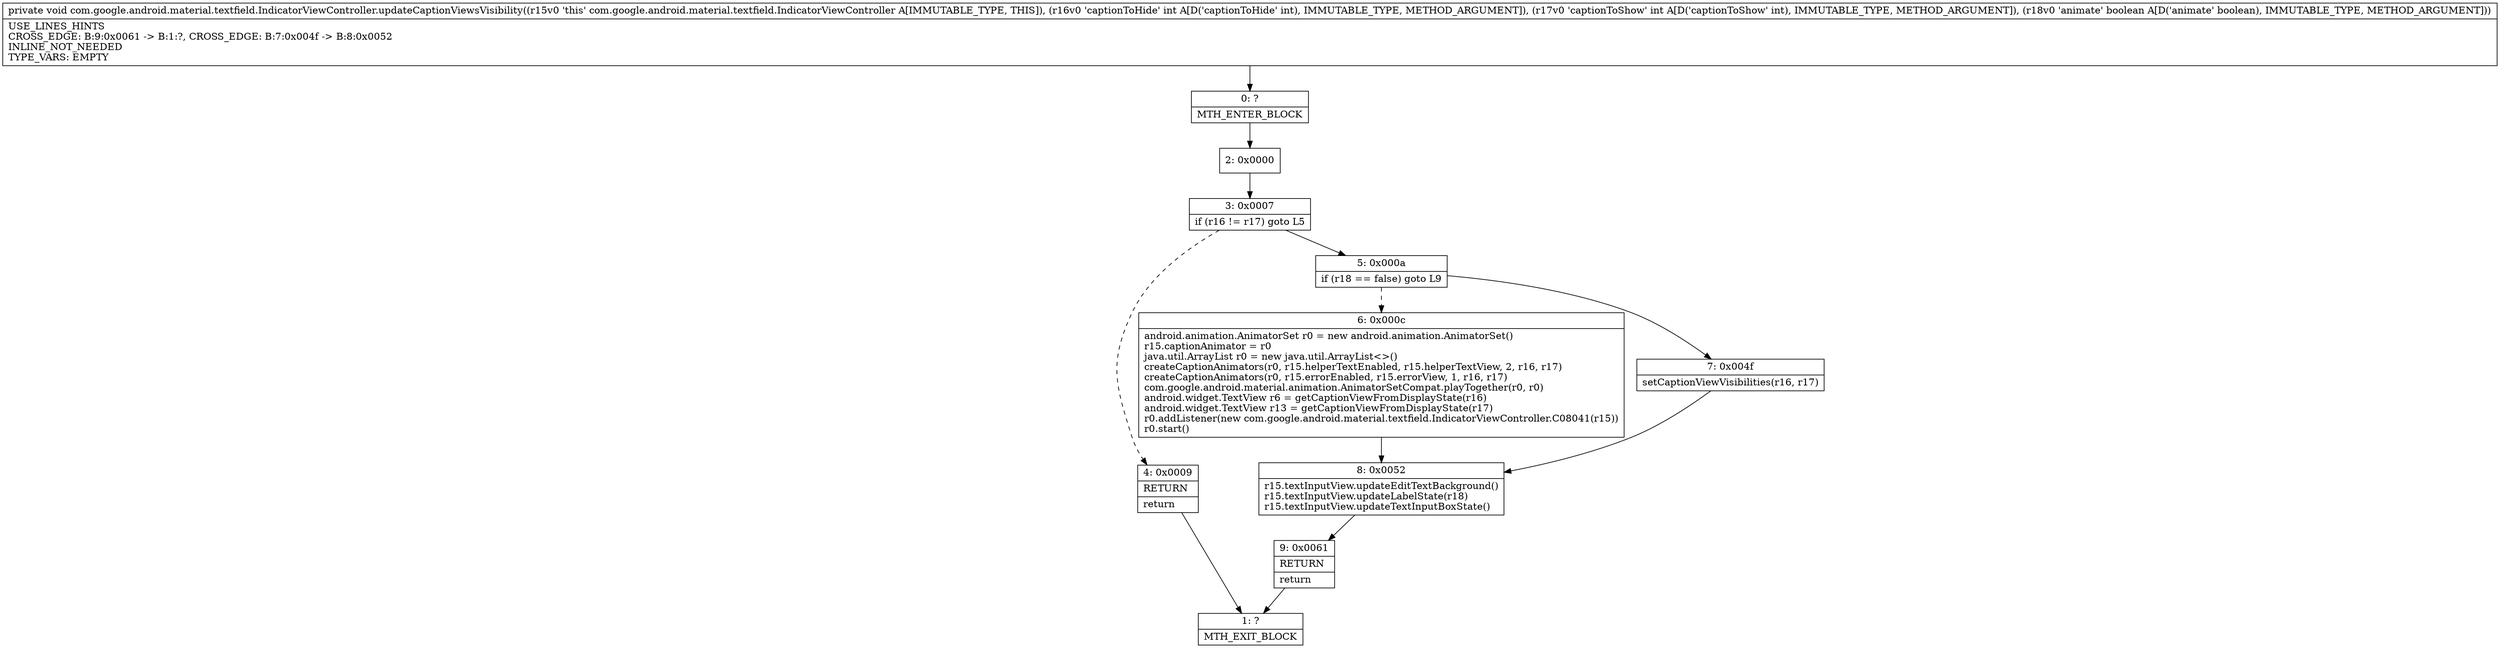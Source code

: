 digraph "CFG forcom.google.android.material.textfield.IndicatorViewController.updateCaptionViewsVisibility(IIZ)V" {
Node_0 [shape=record,label="{0\:\ ?|MTH_ENTER_BLOCK\l}"];
Node_2 [shape=record,label="{2\:\ 0x0000}"];
Node_3 [shape=record,label="{3\:\ 0x0007|if (r16 != r17) goto L5\l}"];
Node_4 [shape=record,label="{4\:\ 0x0009|RETURN\l|return\l}"];
Node_1 [shape=record,label="{1\:\ ?|MTH_EXIT_BLOCK\l}"];
Node_5 [shape=record,label="{5\:\ 0x000a|if (r18 == false) goto L9\l}"];
Node_6 [shape=record,label="{6\:\ 0x000c|android.animation.AnimatorSet r0 = new android.animation.AnimatorSet()\lr15.captionAnimator = r0\ljava.util.ArrayList r0 = new java.util.ArrayList\<\>()\lcreateCaptionAnimators(r0, r15.helperTextEnabled, r15.helperTextView, 2, r16, r17)\lcreateCaptionAnimators(r0, r15.errorEnabled, r15.errorView, 1, r16, r17)\lcom.google.android.material.animation.AnimatorSetCompat.playTogether(r0, r0)\landroid.widget.TextView r6 = getCaptionViewFromDisplayState(r16)\landroid.widget.TextView r13 = getCaptionViewFromDisplayState(r17)\lr0.addListener(new com.google.android.material.textfield.IndicatorViewController.C08041(r15))\lr0.start()\l}"];
Node_8 [shape=record,label="{8\:\ 0x0052|r15.textInputView.updateEditTextBackground()\lr15.textInputView.updateLabelState(r18)\lr15.textInputView.updateTextInputBoxState()\l}"];
Node_9 [shape=record,label="{9\:\ 0x0061|RETURN\l|return\l}"];
Node_7 [shape=record,label="{7\:\ 0x004f|setCaptionViewVisibilities(r16, r17)\l}"];
MethodNode[shape=record,label="{private void com.google.android.material.textfield.IndicatorViewController.updateCaptionViewsVisibility((r15v0 'this' com.google.android.material.textfield.IndicatorViewController A[IMMUTABLE_TYPE, THIS]), (r16v0 'captionToHide' int A[D('captionToHide' int), IMMUTABLE_TYPE, METHOD_ARGUMENT]), (r17v0 'captionToShow' int A[D('captionToShow' int), IMMUTABLE_TYPE, METHOD_ARGUMENT]), (r18v0 'animate' boolean A[D('animate' boolean), IMMUTABLE_TYPE, METHOD_ARGUMENT]))  | USE_LINES_HINTS\lCROSS_EDGE: B:9:0x0061 \-\> B:1:?, CROSS_EDGE: B:7:0x004f \-\> B:8:0x0052\lINLINE_NOT_NEEDED\lTYPE_VARS: EMPTY\l}"];
MethodNode -> Node_0;Node_0 -> Node_2;
Node_2 -> Node_3;
Node_3 -> Node_4[style=dashed];
Node_3 -> Node_5;
Node_4 -> Node_1;
Node_5 -> Node_6[style=dashed];
Node_5 -> Node_7;
Node_6 -> Node_8;
Node_8 -> Node_9;
Node_9 -> Node_1;
Node_7 -> Node_8;
}

